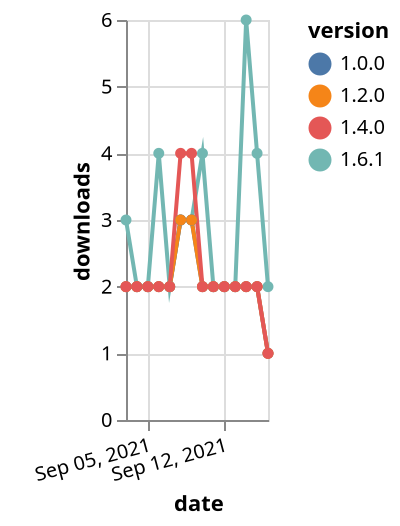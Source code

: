 {"$schema": "https://vega.github.io/schema/vega-lite/v5.json", "description": "A simple bar chart with embedded data.", "data": {"values": [{"date": "2021-09-03", "total": 218, "delta": 3, "version": "1.6.1"}, {"date": "2021-09-04", "total": 220, "delta": 2, "version": "1.6.1"}, {"date": "2021-09-05", "total": 222, "delta": 2, "version": "1.6.1"}, {"date": "2021-09-06", "total": 226, "delta": 4, "version": "1.6.1"}, {"date": "2021-09-07", "total": 228, "delta": 2, "version": "1.6.1"}, {"date": "2021-09-08", "total": 231, "delta": 3, "version": "1.6.1"}, {"date": "2021-09-09", "total": 234, "delta": 3, "version": "1.6.1"}, {"date": "2021-09-10", "total": 238, "delta": 4, "version": "1.6.1"}, {"date": "2021-09-11", "total": 240, "delta": 2, "version": "1.6.1"}, {"date": "2021-09-12", "total": 242, "delta": 2, "version": "1.6.1"}, {"date": "2021-09-13", "total": 244, "delta": 2, "version": "1.6.1"}, {"date": "2021-09-14", "total": 250, "delta": 6, "version": "1.6.1"}, {"date": "2021-09-15", "total": 254, "delta": 4, "version": "1.6.1"}, {"date": "2021-09-16", "total": 256, "delta": 2, "version": "1.6.1"}, {"date": "2021-09-03", "total": 1436, "delta": 2, "version": "1.0.0"}, {"date": "2021-09-04", "total": 1438, "delta": 2, "version": "1.0.0"}, {"date": "2021-09-05", "total": 1440, "delta": 2, "version": "1.0.0"}, {"date": "2021-09-06", "total": 1442, "delta": 2, "version": "1.0.0"}, {"date": "2021-09-07", "total": 1444, "delta": 2, "version": "1.0.0"}, {"date": "2021-09-08", "total": 1447, "delta": 3, "version": "1.0.0"}, {"date": "2021-09-09", "total": 1450, "delta": 3, "version": "1.0.0"}, {"date": "2021-09-10", "total": 1452, "delta": 2, "version": "1.0.0"}, {"date": "2021-09-11", "total": 1454, "delta": 2, "version": "1.0.0"}, {"date": "2021-09-12", "total": 1456, "delta": 2, "version": "1.0.0"}, {"date": "2021-09-13", "total": 1458, "delta": 2, "version": "1.0.0"}, {"date": "2021-09-14", "total": 1460, "delta": 2, "version": "1.0.0"}, {"date": "2021-09-15", "total": 1462, "delta": 2, "version": "1.0.0"}, {"date": "2021-09-16", "total": 1463, "delta": 1, "version": "1.0.0"}, {"date": "2021-09-03", "total": 985, "delta": 2, "version": "1.2.0"}, {"date": "2021-09-04", "total": 987, "delta": 2, "version": "1.2.0"}, {"date": "2021-09-05", "total": 989, "delta": 2, "version": "1.2.0"}, {"date": "2021-09-06", "total": 991, "delta": 2, "version": "1.2.0"}, {"date": "2021-09-07", "total": 993, "delta": 2, "version": "1.2.0"}, {"date": "2021-09-08", "total": 996, "delta": 3, "version": "1.2.0"}, {"date": "2021-09-09", "total": 999, "delta": 3, "version": "1.2.0"}, {"date": "2021-09-10", "total": 1001, "delta": 2, "version": "1.2.0"}, {"date": "2021-09-11", "total": 1003, "delta": 2, "version": "1.2.0"}, {"date": "2021-09-12", "total": 1005, "delta": 2, "version": "1.2.0"}, {"date": "2021-09-13", "total": 1007, "delta": 2, "version": "1.2.0"}, {"date": "2021-09-14", "total": 1009, "delta": 2, "version": "1.2.0"}, {"date": "2021-09-15", "total": 1011, "delta": 2, "version": "1.2.0"}, {"date": "2021-09-16", "total": 1012, "delta": 1, "version": "1.2.0"}, {"date": "2021-09-03", "total": 669, "delta": 2, "version": "1.4.0"}, {"date": "2021-09-04", "total": 671, "delta": 2, "version": "1.4.0"}, {"date": "2021-09-05", "total": 673, "delta": 2, "version": "1.4.0"}, {"date": "2021-09-06", "total": 675, "delta": 2, "version": "1.4.0"}, {"date": "2021-09-07", "total": 677, "delta": 2, "version": "1.4.0"}, {"date": "2021-09-08", "total": 681, "delta": 4, "version": "1.4.0"}, {"date": "2021-09-09", "total": 685, "delta": 4, "version": "1.4.0"}, {"date": "2021-09-10", "total": 687, "delta": 2, "version": "1.4.0"}, {"date": "2021-09-11", "total": 689, "delta": 2, "version": "1.4.0"}, {"date": "2021-09-12", "total": 691, "delta": 2, "version": "1.4.0"}, {"date": "2021-09-13", "total": 693, "delta": 2, "version": "1.4.0"}, {"date": "2021-09-14", "total": 695, "delta": 2, "version": "1.4.0"}, {"date": "2021-09-15", "total": 697, "delta": 2, "version": "1.4.0"}, {"date": "2021-09-16", "total": 698, "delta": 1, "version": "1.4.0"}]}, "width": "container", "mark": {"type": "line", "point": {"filled": true}}, "encoding": {"x": {"field": "date", "type": "temporal", "timeUnit": "yearmonthdate", "title": "date", "axis": {"labelAngle": -15}}, "y": {"field": "delta", "type": "quantitative", "title": "downloads"}, "color": {"field": "version", "type": "nominal"}, "tooltip": {"field": "delta"}}}